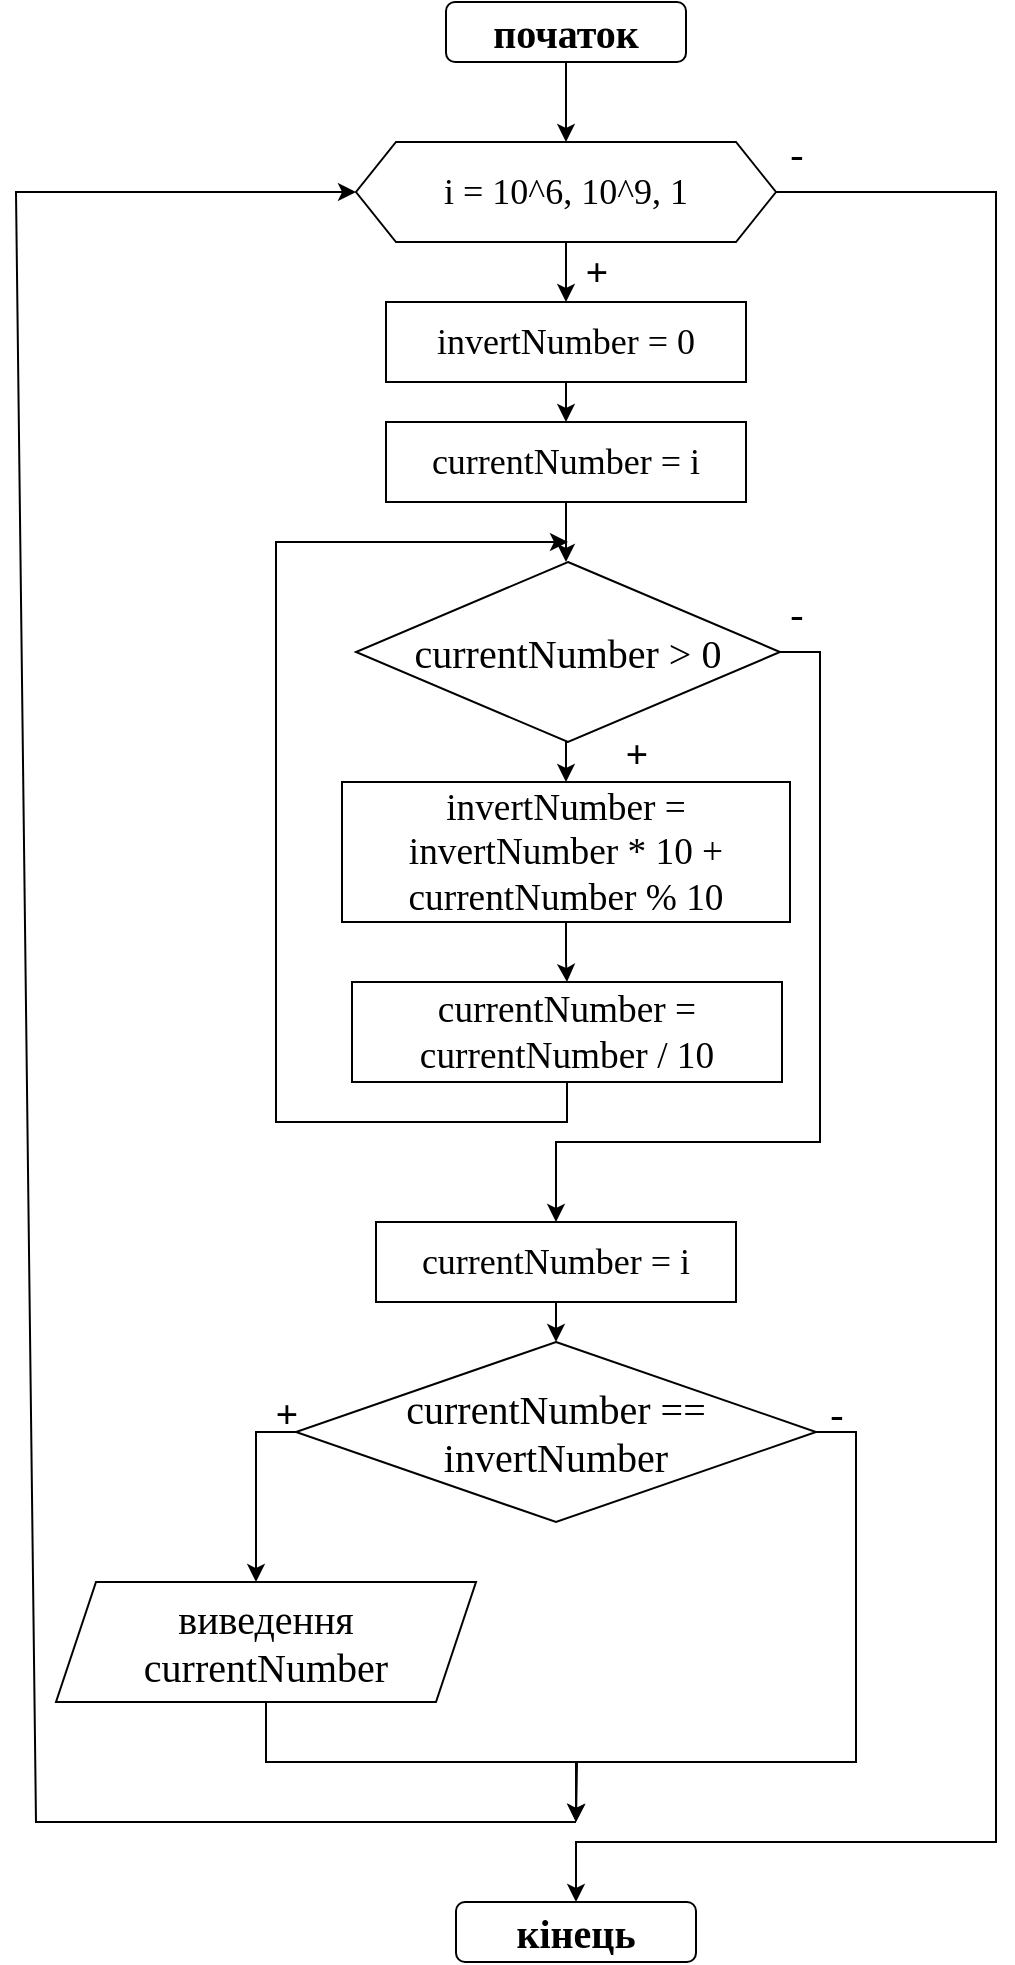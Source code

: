 <mxfile version="15.5.4" type="device"><diagram id="Tdv-LPMaEoCwDQEKgnG2" name="Page-1"><mxGraphModel dx="1038" dy="521" grid="1" gridSize="10" guides="1" tooltips="1" connect="1" arrows="1" fold="1" page="1" pageScale="1" pageWidth="850" pageHeight="1100" math="0" shadow="0"><root><mxCell id="0"/><mxCell id="1" parent="0"/><mxCell id="zv4uZ7DPev8_ueySjSAT-4" value="" style="edgeStyle=orthogonalEdgeStyle;rounded=0;orthogonalLoop=1;jettySize=auto;html=1;fontFamily=Times New Roman;fontSize=18;" edge="1" parent="1" source="zv4uZ7DPev8_ueySjSAT-2"><mxGeometry relative="1" as="geometry"><mxPoint x="425" y="80" as="targetPoint"/></mxGeometry></mxCell><mxCell id="zv4uZ7DPev8_ueySjSAT-2" value="&lt;font face=&quot;Times New Roman&quot; size=&quot;1&quot;&gt;&lt;b style=&quot;font-size: 20px&quot;&gt;початок&lt;/b&gt;&lt;/font&gt;" style="rounded=1;whiteSpace=wrap;html=1;" vertex="1" parent="1"><mxGeometry x="365" y="10" width="120" height="30" as="geometry"/></mxCell><mxCell id="zv4uZ7DPev8_ueySjSAT-11" value="" style="edgeStyle=orthogonalEdgeStyle;rounded=0;orthogonalLoop=1;jettySize=auto;html=1;fontFamily=Times New Roman;fontSize=18;" edge="1" parent="1"><mxGeometry relative="1" as="geometry"><mxPoint x="425" y="260" as="sourcePoint"/><mxPoint x="425" y="290" as="targetPoint"/></mxGeometry></mxCell><mxCell id="zv4uZ7DPev8_ueySjSAT-6" value="&lt;font face=&quot;Times New Roman&quot; size=&quot;1&quot;&gt;&lt;b style=&quot;font-size: 20px&quot;&gt;кінець&lt;/b&gt;&lt;/font&gt;" style="rounded=1;whiteSpace=wrap;html=1;" vertex="1" parent="1"><mxGeometry x="370" y="960" width="120" height="30" as="geometry"/></mxCell><mxCell id="zv4uZ7DPev8_ueySjSAT-19" style="edgeStyle=orthogonalEdgeStyle;rounded=0;orthogonalLoop=1;jettySize=auto;html=1;exitX=0.5;exitY=1;exitDx=0;exitDy=0;entryX=0.5;entryY=0;entryDx=0;entryDy=0;fontFamily=Times New Roman;fontSize=18;" edge="1" parent="1" source="zv4uZ7DPev8_ueySjSAT-15" target="zv4uZ7DPev8_ueySjSAT-16"><mxGeometry relative="1" as="geometry"/></mxCell><mxCell id="zv4uZ7DPev8_ueySjSAT-53" style="edgeStyle=none;rounded=0;orthogonalLoop=1;jettySize=auto;html=1;exitX=1;exitY=0.5;exitDx=0;exitDy=0;fontFamily=Times New Roman;fontSize=20;entryX=0.5;entryY=0;entryDx=0;entryDy=0;" edge="1" parent="1" source="zv4uZ7DPev8_ueySjSAT-15" target="zv4uZ7DPev8_ueySjSAT-6"><mxGeometry relative="1" as="geometry"><mxPoint x="670" y="880" as="targetPoint"/><Array as="points"><mxPoint x="640" y="105"/><mxPoint x="640" y="930"/><mxPoint x="430" y="930"/></Array></mxGeometry></mxCell><mxCell id="zv4uZ7DPev8_ueySjSAT-15" value="i = 10^6, 10^9, 1" style="shape=hexagon;perimeter=hexagonPerimeter2;whiteSpace=wrap;html=1;fixedSize=1;fontFamily=Times New Roman;fontSize=18;" vertex="1" parent="1"><mxGeometry x="320" y="80" width="210" height="50" as="geometry"/></mxCell><mxCell id="zv4uZ7DPev8_ueySjSAT-20" style="edgeStyle=orthogonalEdgeStyle;rounded=0;orthogonalLoop=1;jettySize=auto;html=1;exitX=0.5;exitY=1;exitDx=0;exitDy=0;entryX=0.5;entryY=0;entryDx=0;entryDy=0;fontFamily=Times New Roman;fontSize=18;" edge="1" parent="1" source="zv4uZ7DPev8_ueySjSAT-16" target="zv4uZ7DPev8_ueySjSAT-17"><mxGeometry relative="1" as="geometry"/></mxCell><mxCell id="zv4uZ7DPev8_ueySjSAT-16" value="invertNumber = 0" style="rounded=0;whiteSpace=wrap;html=1;fontFamily=Times New Roman;fontSize=18;" vertex="1" parent="1"><mxGeometry x="335" y="160" width="180" height="40" as="geometry"/></mxCell><mxCell id="zv4uZ7DPev8_ueySjSAT-17" value="currentNumber = i" style="rounded=0;whiteSpace=wrap;html=1;fontFamily=Times New Roman;fontSize=18;" vertex="1" parent="1"><mxGeometry x="335" y="220" width="180" height="40" as="geometry"/></mxCell><mxCell id="zv4uZ7DPev8_ueySjSAT-21" value="&lt;b&gt;&lt;font style=&quot;font-size: 20px&quot;&gt;+&lt;/font&gt;&lt;/b&gt;" style="text;html=1;align=center;verticalAlign=middle;resizable=0;points=[];autosize=1;strokeColor=none;fillColor=none;fontSize=18;fontFamily=Times New Roman;" vertex="1" parent="1"><mxGeometry x="425" y="130" width="30" height="30" as="geometry"/></mxCell><mxCell id="zv4uZ7DPev8_ueySjSAT-24" value="-" style="text;html=1;align=center;verticalAlign=middle;resizable=0;points=[];autosize=1;strokeColor=none;fillColor=none;fontSize=20;fontFamily=Times New Roman;" vertex="1" parent="1"><mxGeometry x="530" y="70" width="20" height="30" as="geometry"/></mxCell><mxCell id="zv4uZ7DPev8_ueySjSAT-27" style="edgeStyle=orthogonalEdgeStyle;rounded=0;orthogonalLoop=1;jettySize=auto;html=1;exitX=0.5;exitY=1;exitDx=0;exitDy=0;entryX=0.5;entryY=0;entryDx=0;entryDy=0;fontFamily=Times New Roman;fontSize=20;" edge="1" parent="1" source="zv4uZ7DPev8_ueySjSAT-25" target="zv4uZ7DPev8_ueySjSAT-26"><mxGeometry relative="1" as="geometry"/></mxCell><mxCell id="zv4uZ7DPev8_ueySjSAT-33" style="edgeStyle=orthogonalEdgeStyle;rounded=0;orthogonalLoop=1;jettySize=auto;html=1;exitX=1;exitY=0.5;exitDx=0;exitDy=0;fontFamily=Times New Roman;fontSize=20;" edge="1" parent="1" source="zv4uZ7DPev8_ueySjSAT-25"><mxGeometry relative="1" as="geometry"><mxPoint x="420" y="620" as="targetPoint"/><Array as="points"><mxPoint x="552" y="335"/><mxPoint x="552" y="580"/><mxPoint x="420" y="580"/></Array></mxGeometry></mxCell><mxCell id="zv4uZ7DPev8_ueySjSAT-25" value="currentNumber &amp;gt; 0" style="rhombus;whiteSpace=wrap;html=1;fontFamily=Times New Roman;fontSize=20;" vertex="1" parent="1"><mxGeometry x="320" y="290" width="212" height="90" as="geometry"/></mxCell><mxCell id="zv4uZ7DPev8_ueySjSAT-29" value="" style="edgeStyle=orthogonalEdgeStyle;rounded=0;orthogonalLoop=1;jettySize=auto;html=1;fontFamily=Times New Roman;fontSize=20;" edge="1" parent="1" source="zv4uZ7DPev8_ueySjSAT-26" target="zv4uZ7DPev8_ueySjSAT-28"><mxGeometry relative="1" as="geometry"/></mxCell><mxCell id="zv4uZ7DPev8_ueySjSAT-26" value="&lt;span style=&quot;font-size: 14.0pt ; line-height: 115% ; font-family: &amp;#34;times new roman&amp;#34; , serif&quot;&gt;invertNumber&lt;/span&gt;&lt;span lang=&quot;UK&quot; style=&quot;font-size: 14.0pt ; line-height: 115% ; font-family: &amp;#34;times new roman&amp;#34; , serif&quot;&gt; = &lt;/span&gt;&lt;span style=&quot;font-size: 14.0pt ; line-height: 115% ; font-family: &amp;#34;times new roman&amp;#34; , serif&quot;&gt;invertNumber&lt;/span&gt;&lt;span lang=&quot;UK&quot; style=&quot;font-size: 14.0pt ; line-height: 115% ; font-family: &amp;#34;times new roman&amp;#34; , serif&quot;&gt; * 10 + &lt;/span&gt;&lt;span style=&quot;font-size: 14.0pt ; line-height: 115% ; font-family: &amp;#34;times new roman&amp;#34; , serif&quot;&gt;currentNumber&lt;/span&gt;&lt;span lang=&quot;UK&quot; style=&quot;font-size: 14.0pt ; line-height: 115% ; font-family: &amp;#34;times new roman&amp;#34; , serif&quot;&gt; % 10&lt;/span&gt;" style="rounded=0;whiteSpace=wrap;html=1;fontFamily=Times New Roman;fontSize=18;" vertex="1" parent="1"><mxGeometry x="313" y="400" width="224" height="70" as="geometry"/></mxCell><mxCell id="zv4uZ7DPev8_ueySjSAT-32" style="edgeStyle=orthogonalEdgeStyle;rounded=0;orthogonalLoop=1;jettySize=auto;html=1;exitX=0.5;exitY=1;exitDx=0;exitDy=0;fontFamily=Times New Roman;fontSize=20;" edge="1" parent="1" source="zv4uZ7DPev8_ueySjSAT-28"><mxGeometry relative="1" as="geometry"><mxPoint x="426" y="280" as="targetPoint"/><Array as="points"><mxPoint x="426" y="570"/><mxPoint x="280" y="570"/><mxPoint x="280" y="280"/></Array></mxGeometry></mxCell><mxCell id="zv4uZ7DPev8_ueySjSAT-28" value="&lt;span style=&quot;font-size: 14.0pt ; line-height: 115% ; font-family: &amp;#34;times new roman&amp;#34; , serif&quot;&gt;currentNumber&lt;/span&gt;&lt;span lang=&quot;UK&quot; style=&quot;font-size: 14.0pt ; line-height: 115% ; font-family: &amp;#34;times new roman&amp;#34; , serif&quot;&gt; = &lt;/span&gt;&lt;span style=&quot;font-size: 14.0pt ; line-height: 115% ; font-family: &amp;#34;times new roman&amp;#34; , serif&quot;&gt;currentNumber&lt;/span&gt;&lt;span style=&quot;font-size: 14.0pt ; line-height: 115% ; font-family: &amp;#34;times new roman&amp;#34; , serif&quot;&gt; &lt;/span&gt;&lt;span style=&quot;font-size: 14.0pt ; line-height: 115% ; font-family: &amp;#34;times new roman&amp;#34; , serif&quot;&gt;/ 10&lt;/span&gt;" style="rounded=0;whiteSpace=wrap;html=1;fontFamily=Times New Roman;fontSize=18;" vertex="1" parent="1"><mxGeometry x="318" y="500" width="215" height="50" as="geometry"/></mxCell><mxCell id="zv4uZ7DPev8_ueySjSAT-30" value="&lt;b&gt;+&lt;/b&gt;" style="text;html=1;align=center;verticalAlign=middle;resizable=0;points=[];autosize=1;strokeColor=none;fillColor=none;fontSize=20;fontFamily=Times New Roman;" vertex="1" parent="1"><mxGeometry x="445" y="370" width="30" height="30" as="geometry"/></mxCell><mxCell id="zv4uZ7DPev8_ueySjSAT-40" style="edgeStyle=orthogonalEdgeStyle;rounded=0;orthogonalLoop=1;jettySize=auto;html=1;exitX=0;exitY=0.5;exitDx=0;exitDy=0;entryX=0.5;entryY=0;entryDx=0;entryDy=0;fontFamily=Times New Roman;fontSize=20;" edge="1" parent="1" source="zv4uZ7DPev8_ueySjSAT-36"><mxGeometry relative="1" as="geometry"><mxPoint x="270" y="800" as="targetPoint"/></mxGeometry></mxCell><mxCell id="zv4uZ7DPev8_ueySjSAT-42" style="edgeStyle=orthogonalEdgeStyle;rounded=0;orthogonalLoop=1;jettySize=auto;html=1;exitX=1;exitY=0.5;exitDx=0;exitDy=0;fontFamily=Times New Roman;fontSize=20;" edge="1" parent="1" source="zv4uZ7DPev8_ueySjSAT-36"><mxGeometry relative="1" as="geometry"><mxPoint x="430" y="920" as="targetPoint"/><Array as="points"><mxPoint x="570" y="725"/><mxPoint x="570" y="890"/><mxPoint x="430" y="890"/></Array></mxGeometry></mxCell><mxCell id="zv4uZ7DPev8_ueySjSAT-36" value="currentNumber == invertNumber" style="rhombus;whiteSpace=wrap;html=1;fontFamily=Times New Roman;fontSize=20;" vertex="1" parent="1"><mxGeometry x="290" y="680" width="260" height="90" as="geometry"/></mxCell><mxCell id="zv4uZ7DPev8_ueySjSAT-39" style="edgeStyle=orthogonalEdgeStyle;rounded=0;orthogonalLoop=1;jettySize=auto;html=1;exitX=0.5;exitY=1;exitDx=0;exitDy=0;entryX=0.5;entryY=0;entryDx=0;entryDy=0;fontFamily=Times New Roman;fontSize=20;" edge="1" parent="1" source="zv4uZ7DPev8_ueySjSAT-38" target="zv4uZ7DPev8_ueySjSAT-36"><mxGeometry relative="1" as="geometry"/></mxCell><mxCell id="zv4uZ7DPev8_ueySjSAT-38" value="currentNumber = i" style="rounded=0;whiteSpace=wrap;html=1;fontFamily=Times New Roman;fontSize=18;" vertex="1" parent="1"><mxGeometry x="330" y="620" width="180" height="40" as="geometry"/></mxCell><mxCell id="zv4uZ7DPev8_ueySjSAT-43" style="edgeStyle=orthogonalEdgeStyle;rounded=0;orthogonalLoop=1;jettySize=auto;html=1;exitX=0.5;exitY=1;exitDx=0;exitDy=0;fontFamily=Times New Roman;fontSize=20;" edge="1" parent="1" source="zv4uZ7DPev8_ueySjSAT-41"><mxGeometry relative="1" as="geometry"><mxPoint x="430" y="920" as="targetPoint"/></mxGeometry></mxCell><mxCell id="zv4uZ7DPev8_ueySjSAT-41" value="виведення currentNumber" style="shape=parallelogram;perimeter=parallelogramPerimeter;whiteSpace=wrap;html=1;fixedSize=1;fontFamily=Times New Roman;fontSize=20;" vertex="1" parent="1"><mxGeometry x="170" y="800" width="210" height="60" as="geometry"/></mxCell><mxCell id="zv4uZ7DPev8_ueySjSAT-44" value="-" style="text;html=1;align=center;verticalAlign=middle;resizable=0;points=[];autosize=1;strokeColor=none;fillColor=none;fontSize=20;fontFamily=Times New Roman;" vertex="1" parent="1"><mxGeometry x="530" y="300" width="20" height="30" as="geometry"/></mxCell><mxCell id="zv4uZ7DPev8_ueySjSAT-47" value="" style="endArrow=classic;html=1;rounded=0;fontFamily=Times New Roman;fontSize=20;entryX=0;entryY=0.5;entryDx=0;entryDy=0;" edge="1" parent="1" target="zv4uZ7DPev8_ueySjSAT-15"><mxGeometry width="50" height="50" relative="1" as="geometry"><mxPoint x="430" y="920" as="sourcePoint"/><mxPoint x="160" y="90" as="targetPoint"/><Array as="points"><mxPoint x="160" y="920"/><mxPoint x="150" y="105"/></Array></mxGeometry></mxCell><mxCell id="zv4uZ7DPev8_ueySjSAT-54" value="&lt;b&gt;+&lt;/b&gt;" style="text;html=1;align=center;verticalAlign=middle;resizable=0;points=[];autosize=1;strokeColor=none;fillColor=none;fontSize=20;fontFamily=Times New Roman;" vertex="1" parent="1"><mxGeometry x="270" y="700" width="30" height="30" as="geometry"/></mxCell><mxCell id="zv4uZ7DPev8_ueySjSAT-55" value="-" style="text;html=1;align=center;verticalAlign=middle;resizable=0;points=[];autosize=1;strokeColor=none;fillColor=none;fontSize=20;fontFamily=Times New Roman;" vertex="1" parent="1"><mxGeometry x="550" y="700" width="20" height="30" as="geometry"/></mxCell></root></mxGraphModel></diagram></mxfile>